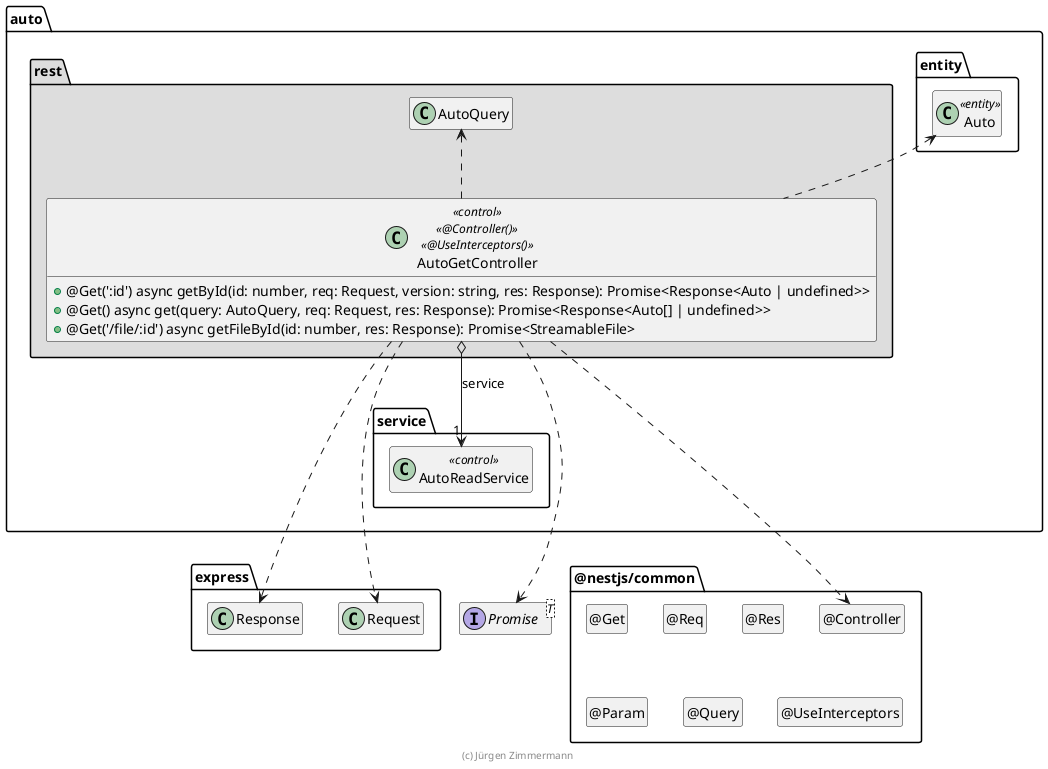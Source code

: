 @startuml Controller-Klasse

interface Promise<T>

package @nestjs/common {
  class "@Controller" as Controller
  hide Controller circle

  class "@Get" as Get
  hide Get circle

  class "@Req" as Req
  hide Req circle

  class "@Res" as Res
  hide Res circle

  class "@Param" as Param
  hide Param circle

  class "@Query" as Query
  hide Query circle

  class "@UseInterceptors" as UseInterceptors
  hide UseInterceptors circle
}

package express {
  class Request
  class Response

  Response .[hidden].> Controller
}

package auto {
  package entity #FFFFFF {
    class Auto <<entity>>
  }

  package service {
    class AutoReadService << control >>
  }

  package rest #DDDDDD {
    class AutoQuery

    class AutoGetController <<control>> <<@Controller()>> <<@UseInterceptors()>> {
      + @Get(':id') async getById(id: number, req: Request, version: string, res: Response): Promise<Response<Auto | undefined>>
      + @Get() async get(query: AutoQuery, req: Request, res: Response): Promise<Response<Auto[] | undefined>>
      + @Get('/file/:id') async getFileById(id: number, res: Response): Promise<StreamableFile>
    }

    AutoGetController o--> "1" AutoReadService : service

    AutoGetController ..> Controller
    AutoGetController ..> Request
    AutoGetController ..> Response
    AutoGetController ..> Promise
    AutoGetController .up.> Auto
    AutoGetController .up.> AutoQuery

    AutoReadService .[hidden].> Request
    AutoReadService .[hidden].> Promise
    Response .right[hidden].> Controller
  }
}

hide empty members

footer (c) Jürgen Zimmermann

@enduml
